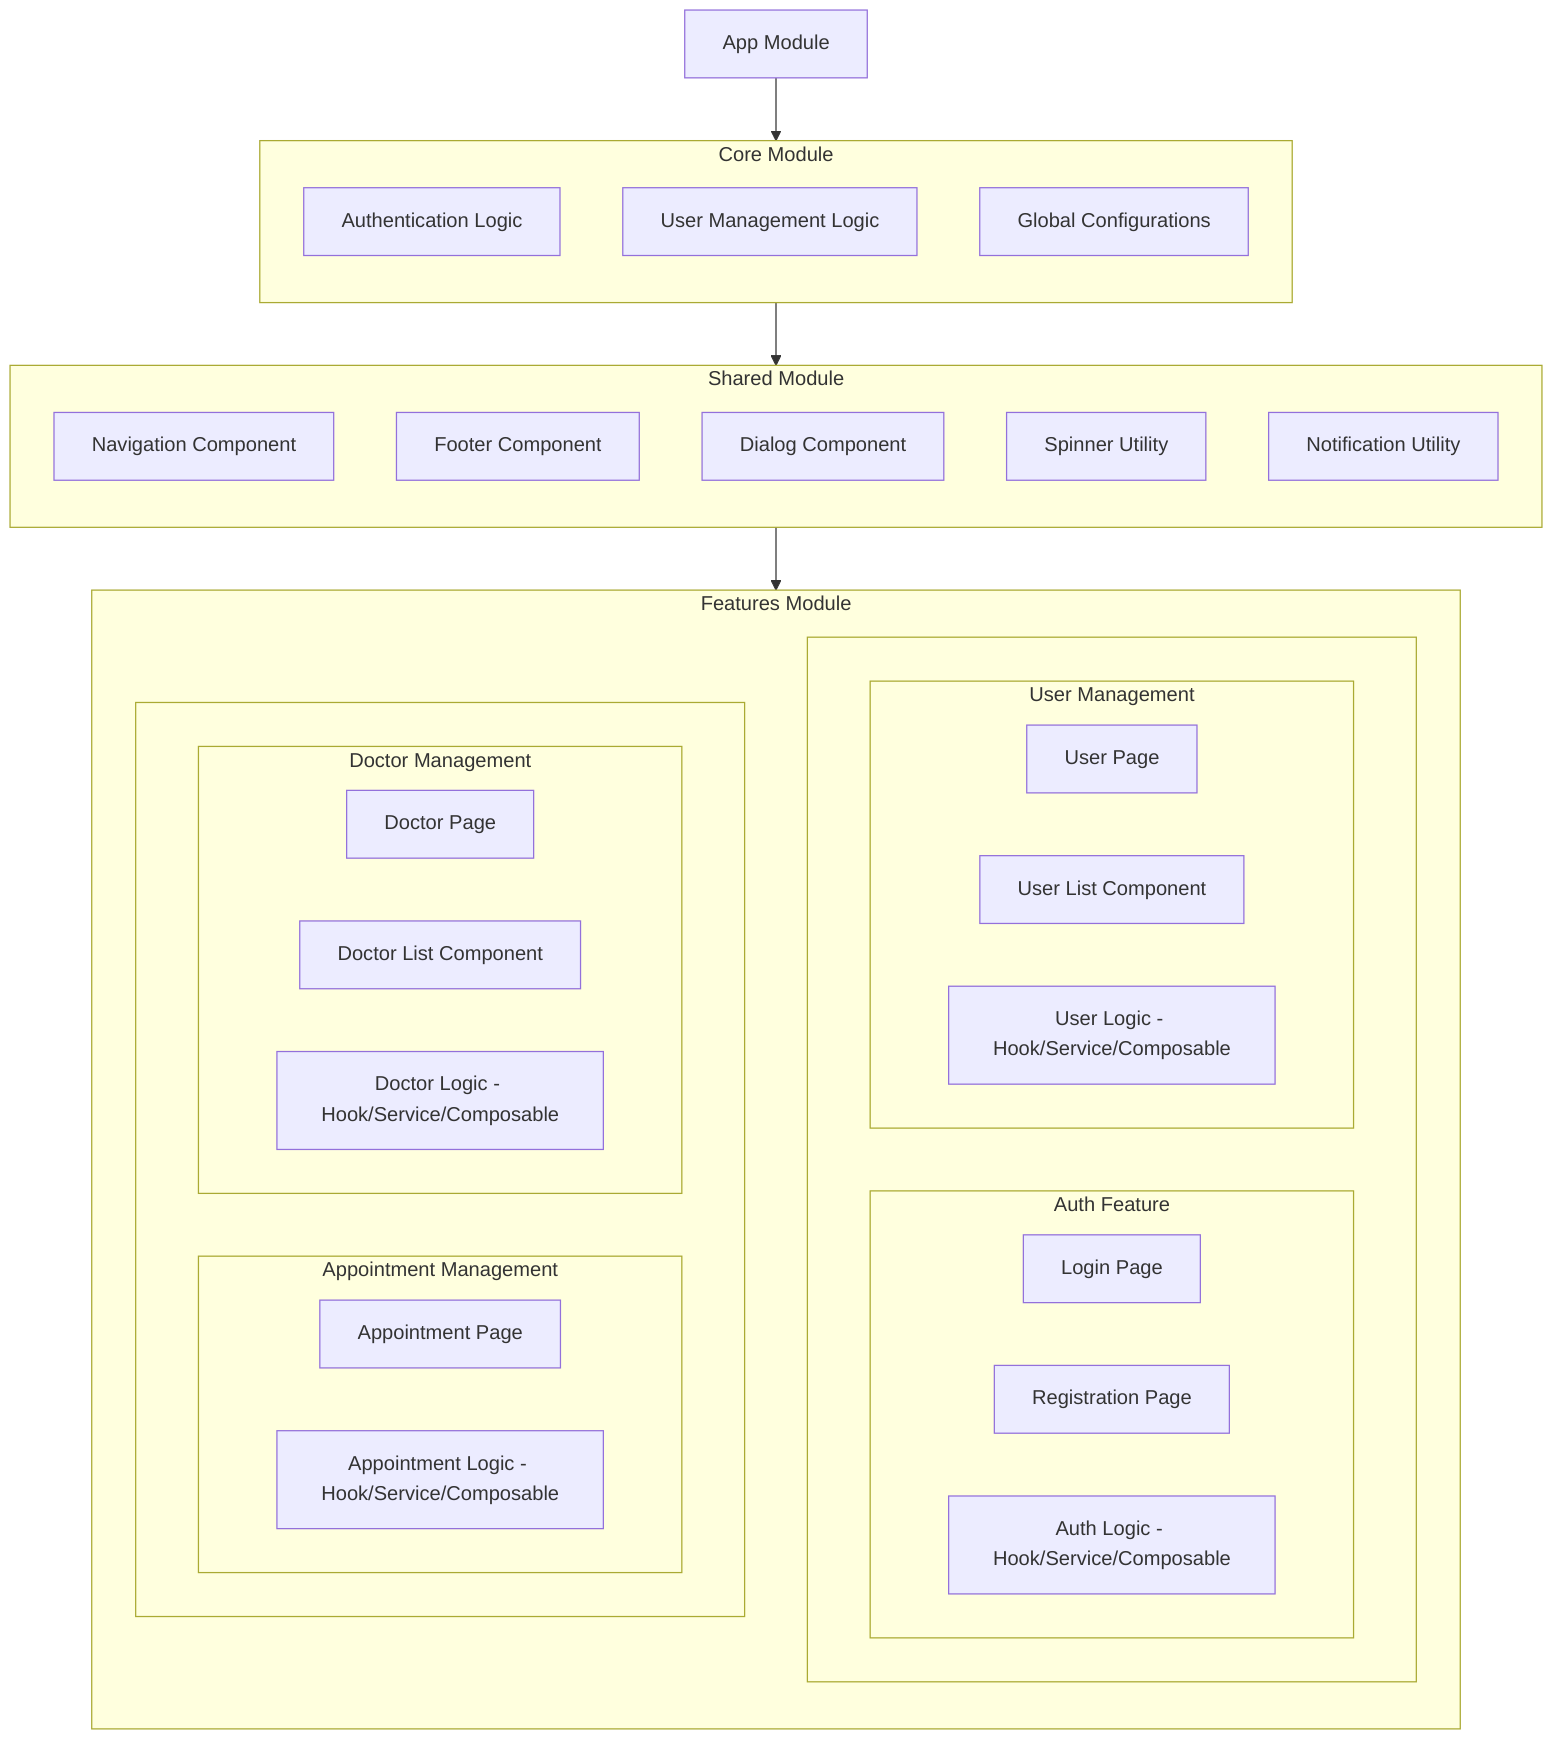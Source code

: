 flowchart TB
    %% Main App Module at the Top
    App[App Module]

    %% Core Module - Core functionality and utilities
    App --> Core_Module
    subgraph Core_Module [Core Module]
        direction TB
        Auth[Authentication Logic]
        UserManagement[User Management Logic]
        Config[Global Configurations]
    end

    %% Shared Module - Reusable UI components and utilities
    Core_Module --> Shared_Module
    subgraph Shared_Module [Shared Module]
        direction TB
        NavComponent[Navigation Component]
        FooterComponent[Footer Component]
        DialogComponent[Dialog Component]
        SpinnerUtility[Spinner Utility]
        NotificationUtility[Notification Utility]
    end

    %% Feature Modules - Feature-specific components and logic
    Shared_Module --> Features_Module
    subgraph Features_Module [Features Module]
        direction TB

        %% First Row
        subgraph  
            direction LR
            AuthFeature[Auth Feature]
            UserManagementFeature[User Management]
        end

        %% Second Row
        subgraph  
            direction LR
            AppointmentFeature[Appointment Management]
            DoctorFeature[Doctor Management]
        end

        %% Auth Feature
        subgraph AuthFeature [Auth Feature]
            direction LR
            LoginPage[Login Page]
            RegistrationPage[Registration Page]
            AuthLogic[Auth Logic - Hook/Service/Composable]
        end

        %% User Management Feature
        subgraph UserManagementFeature [User Management]
            direction LR
            UserPage[User Page]
            UserListComponent[User List Component]
            UserLogic[User Logic - Hook/Service/Composable]
        end

        %% Appointment Management Feature
        subgraph AppointmentFeature [Appointment Management]
            direction LR
            AppointmentPage[Appointment Page]
            AppointmentLogic[Appointment Logic - Hook/Service/Composable]
        end

        %% Doctor Management Feature
        subgraph DoctorFeature [Doctor Management]
            direction LR
            DoctorPage[Doctor Page]
            DoctorListComponent[Doctor List Component]
            DoctorLogic[Doctor Logic - Hook/Service/Composable]
        end
    end